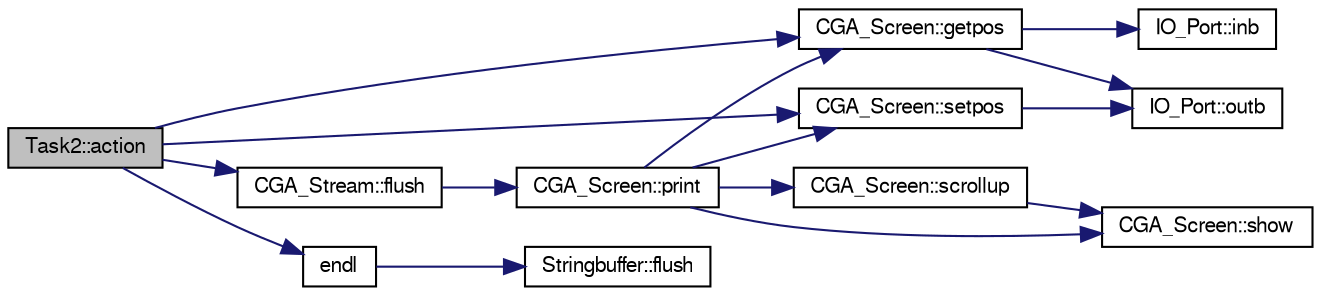 digraph "Task2::action"
{
  bgcolor="transparent";
  edge [fontname="FreeSans",fontsize="10",labelfontname="FreeSans",labelfontsize="10"];
  node [fontname="FreeSans",fontsize="10",shape=record];
  rankdir="LR";
  Node1 [label="Task2::action",height=0.2,width=0.4,color="black", fillcolor="grey75", style="filled" fontcolor="black"];
  Node1 -> Node2 [color="midnightblue",fontsize="10",style="solid",fontname="FreeSans"];
  Node2 [label="CGA_Screen::getpos",height=0.2,width=0.4,color="black",URL="$classCGA__Screen.html#a6f47426c0cf0662b6835d64e08cf929e",tooltip="get the cursor position"];
  Node2 -> Node3 [color="midnightblue",fontsize="10",style="solid",fontname="FreeSans"];
  Node3 [label="IO_Port::outb",height=0.2,width=0.4,color="black",URL="$classIO__Port.html#a63edbd1cd64f3188c448e32408c2681c",tooltip="write a byte value to the associated port."];
  Node2 -> Node4 [color="midnightblue",fontsize="10",style="solid",fontname="FreeSans"];
  Node4 [label="IO_Port::inb",height=0.2,width=0.4,color="black",URL="$classIO__Port.html#a77b7915e167487c31150a4c4b9a15496",tooltip="read a byte value from the associated port."];
  Node1 -> Node5 [color="midnightblue",fontsize="10",style="solid",fontname="FreeSans"];
  Node5 [label="CGA_Screen::setpos",height=0.2,width=0.4,color="black",URL="$classCGA__Screen.html#a346b7ccc05356f76e738a76a24510e33",tooltip="set the cursor position"];
  Node5 -> Node3 [color="midnightblue",fontsize="10",style="solid",fontname="FreeSans"];
  Node1 -> Node6 [color="midnightblue",fontsize="10",style="solid",fontname="FreeSans"];
  Node6 [label="CGA_Stream::flush",height=0.2,width=0.4,color="black",URL="$classCGA__Stream.html#a73572f5377a28f09ee9dc3af7b5a65b9",tooltip="ausgeben des Inhaltes des internen Puffers"];
  Node6 -> Node7 [color="midnightblue",fontsize="10",style="solid",fontname="FreeSans"];
  Node7 [label="CGA_Screen::print",height=0.2,width=0.4,color="black",URL="$classCGA__Screen.html#a6c295831093cab87c3944e39160965b9",tooltip="gibt eine Zeichenkette an der aktuellen Position aus"];
  Node7 -> Node2 [color="midnightblue",fontsize="10",style="solid",fontname="FreeSans"];
  Node7 -> Node8 [color="midnightblue",fontsize="10",style="solid",fontname="FreeSans"];
  Node8 [label="CGA_Screen::show",height=0.2,width=0.4,color="black",URL="$classCGA__Screen.html#a8176499ecb3ce4e9eb05910e66aee9d2",tooltip="print a character to a specific position"];
  Node7 -> Node9 [color="midnightblue",fontsize="10",style="solid",fontname="FreeSans"];
  Node9 [label="CGA_Screen::scrollup",height=0.2,width=0.4,color="black",URL="$classCGA__Screen.html#a3808a301813e3e1b6368ab75a94ea652",tooltip="das aktuelle Display wird eine Zeile nach oben gescrollt"];
  Node9 -> Node8 [color="midnightblue",fontsize="10",style="solid",fontname="FreeSans"];
  Node7 -> Node5 [color="midnightblue",fontsize="10",style="solid",fontname="FreeSans"];
  Node1 -> Node10 [color="midnightblue",fontsize="10",style="solid",fontname="FreeSans"];
  Node10 [label="endl",height=0.2,width=0.4,color="black",URL="$o__stream_8h.html#a28de23f7cab39bdb0f6a5dc3801b6c6d",tooltip="print buffer after adding a newline"];
  Node10 -> Node11 [color="midnightblue",fontsize="10",style="solid",fontname="FreeSans"];
  Node11 [label="Stringbuffer::flush",height=0.2,width=0.4,color="black",URL="$classStringbuffer.html#abfb79178e3d7520f99aec80f996abaac",tooltip="flush the content of the buffer to the screen"];
}
